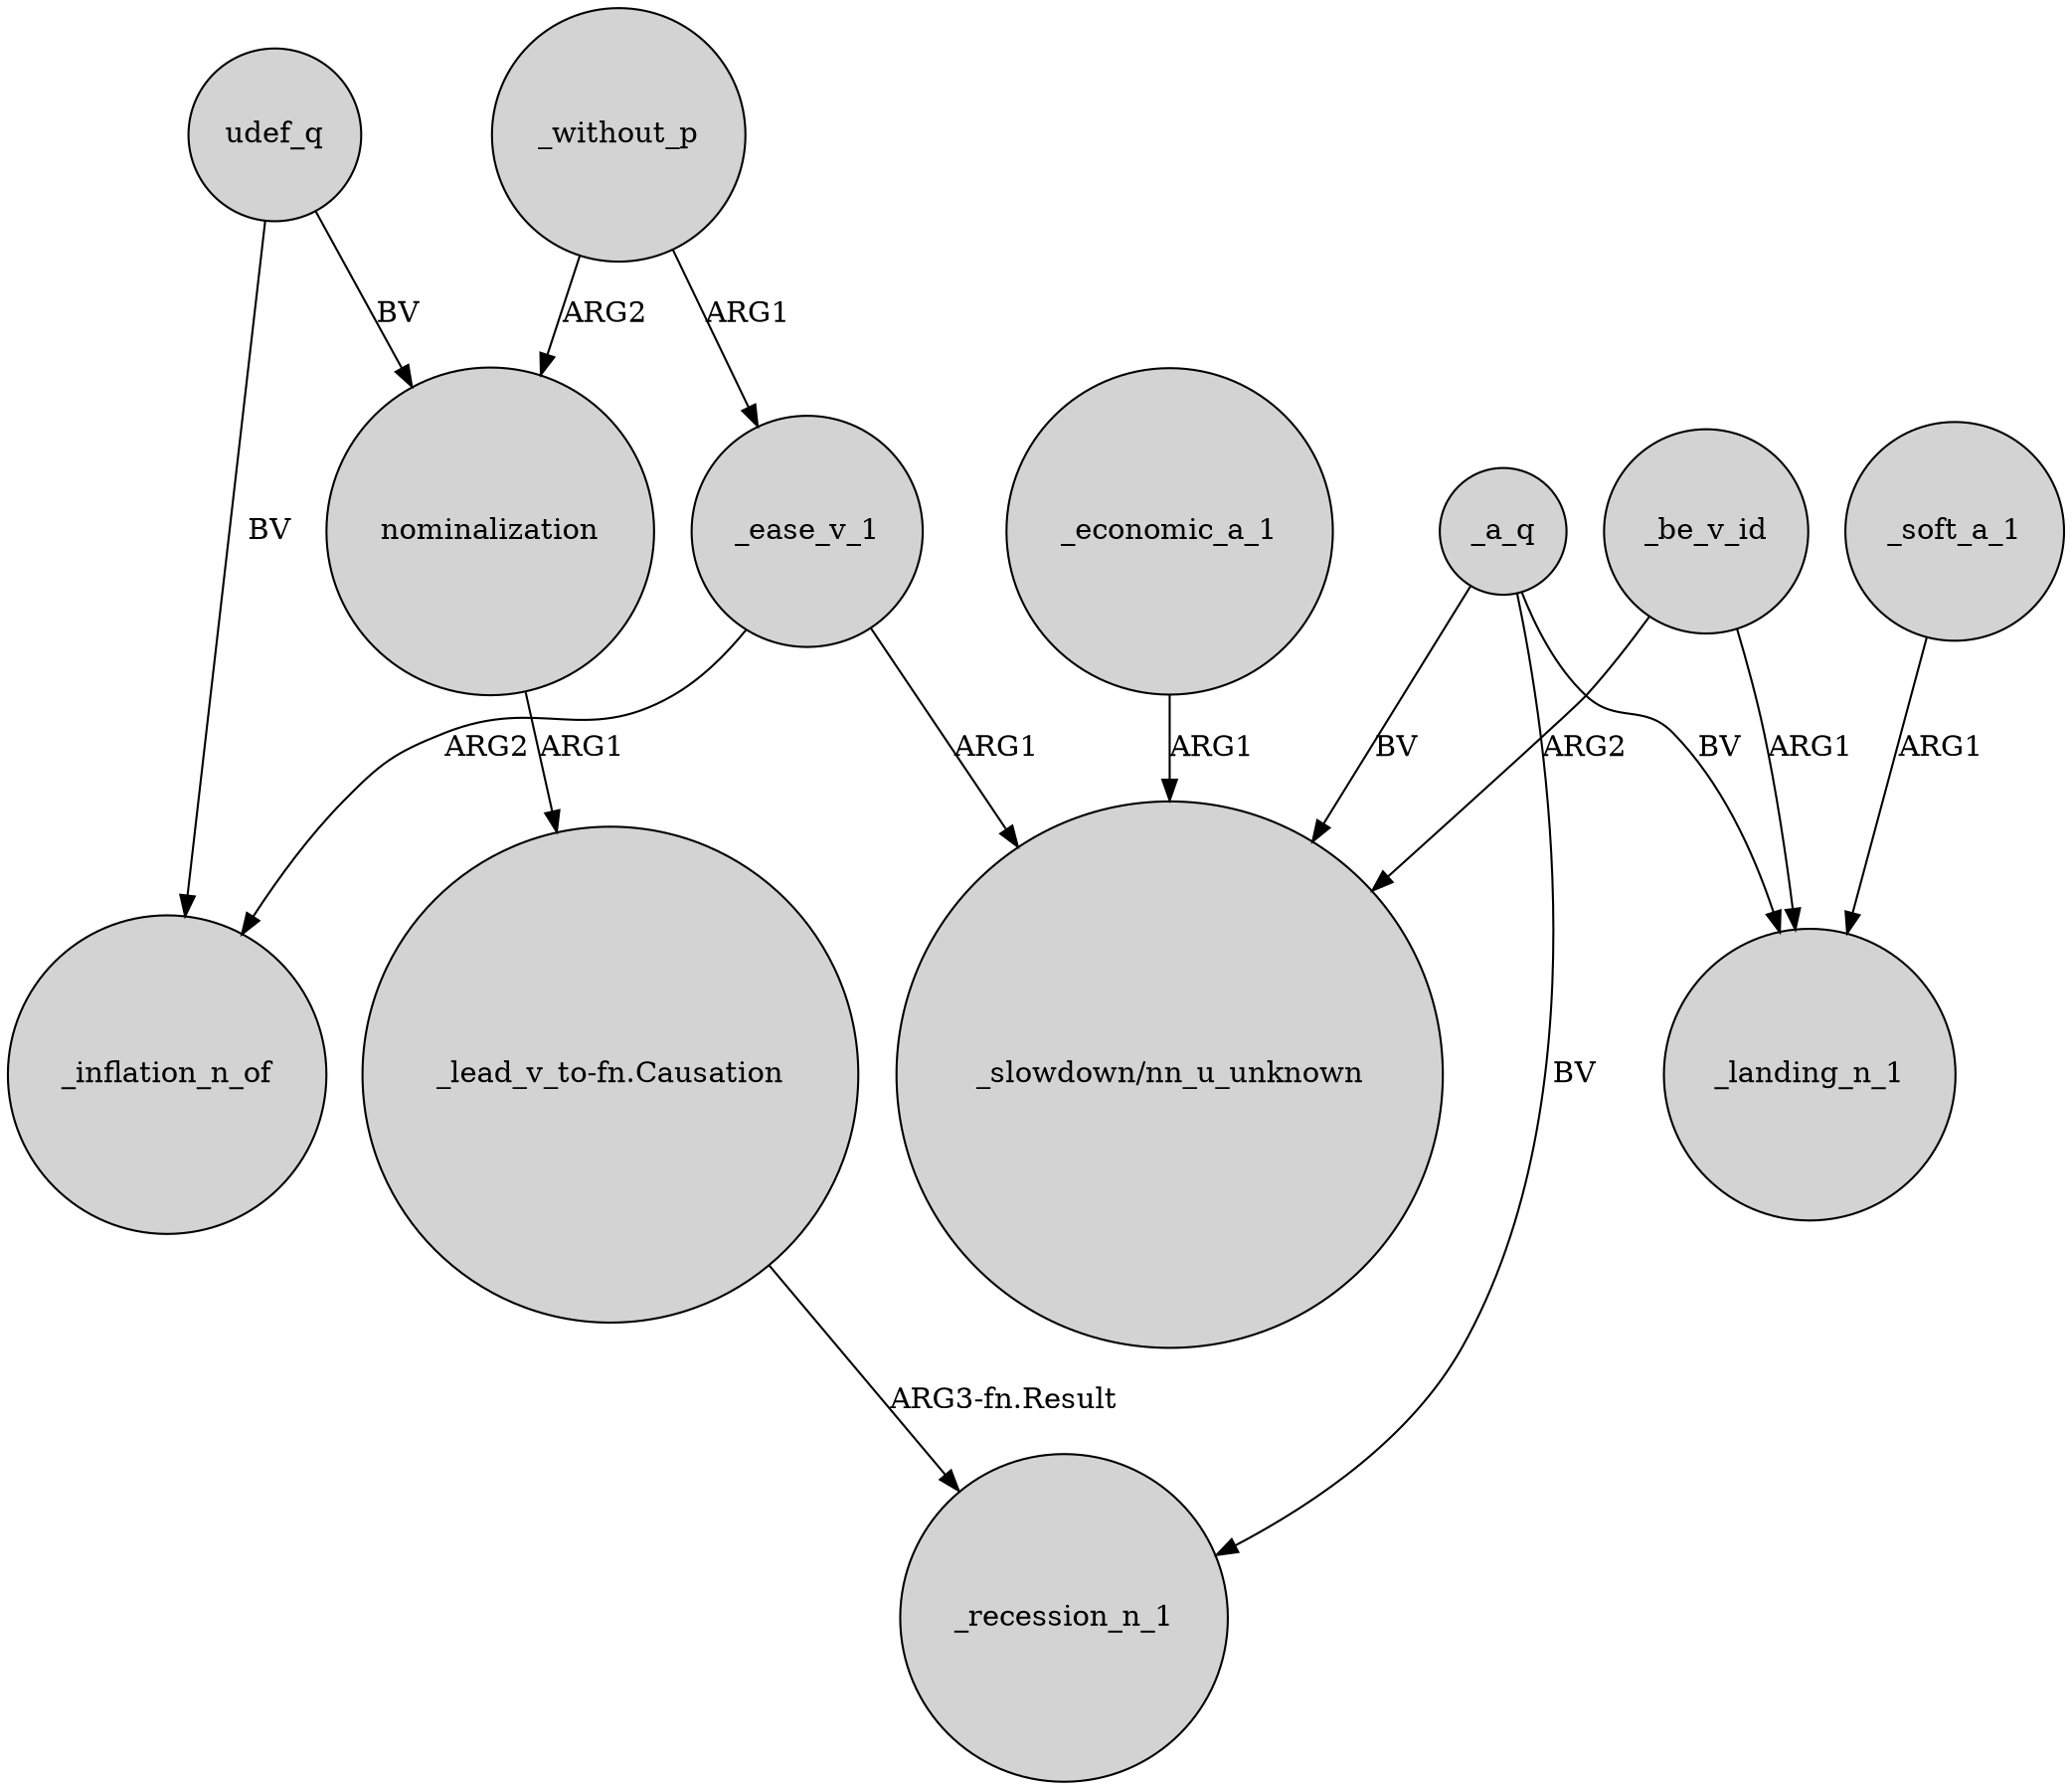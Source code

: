 digraph {
	node [shape=circle style=filled]
	_ease_v_1 -> _inflation_n_of [label=ARG2]
	_ease_v_1 -> "_slowdown/nn_u_unknown" [label=ARG1]
	_be_v_id -> "_slowdown/nn_u_unknown" [label=ARG2]
	udef_q -> _inflation_n_of [label=BV]
	_a_q -> _landing_n_1 [label=BV]
	_be_v_id -> _landing_n_1 [label=ARG1]
	_without_p -> _ease_v_1 [label=ARG1]
	nominalization -> "_lead_v_to-fn.Causation" [label=ARG1]
	"_lead_v_to-fn.Causation" -> _recession_n_1 [label="ARG3-fn.Result"]
	_soft_a_1 -> _landing_n_1 [label=ARG1]
	_economic_a_1 -> "_slowdown/nn_u_unknown" [label=ARG1]
	udef_q -> nominalization [label=BV]
	_a_q -> "_slowdown/nn_u_unknown" [label=BV]
	_without_p -> nominalization [label=ARG2]
	_a_q -> _recession_n_1 [label=BV]
}
